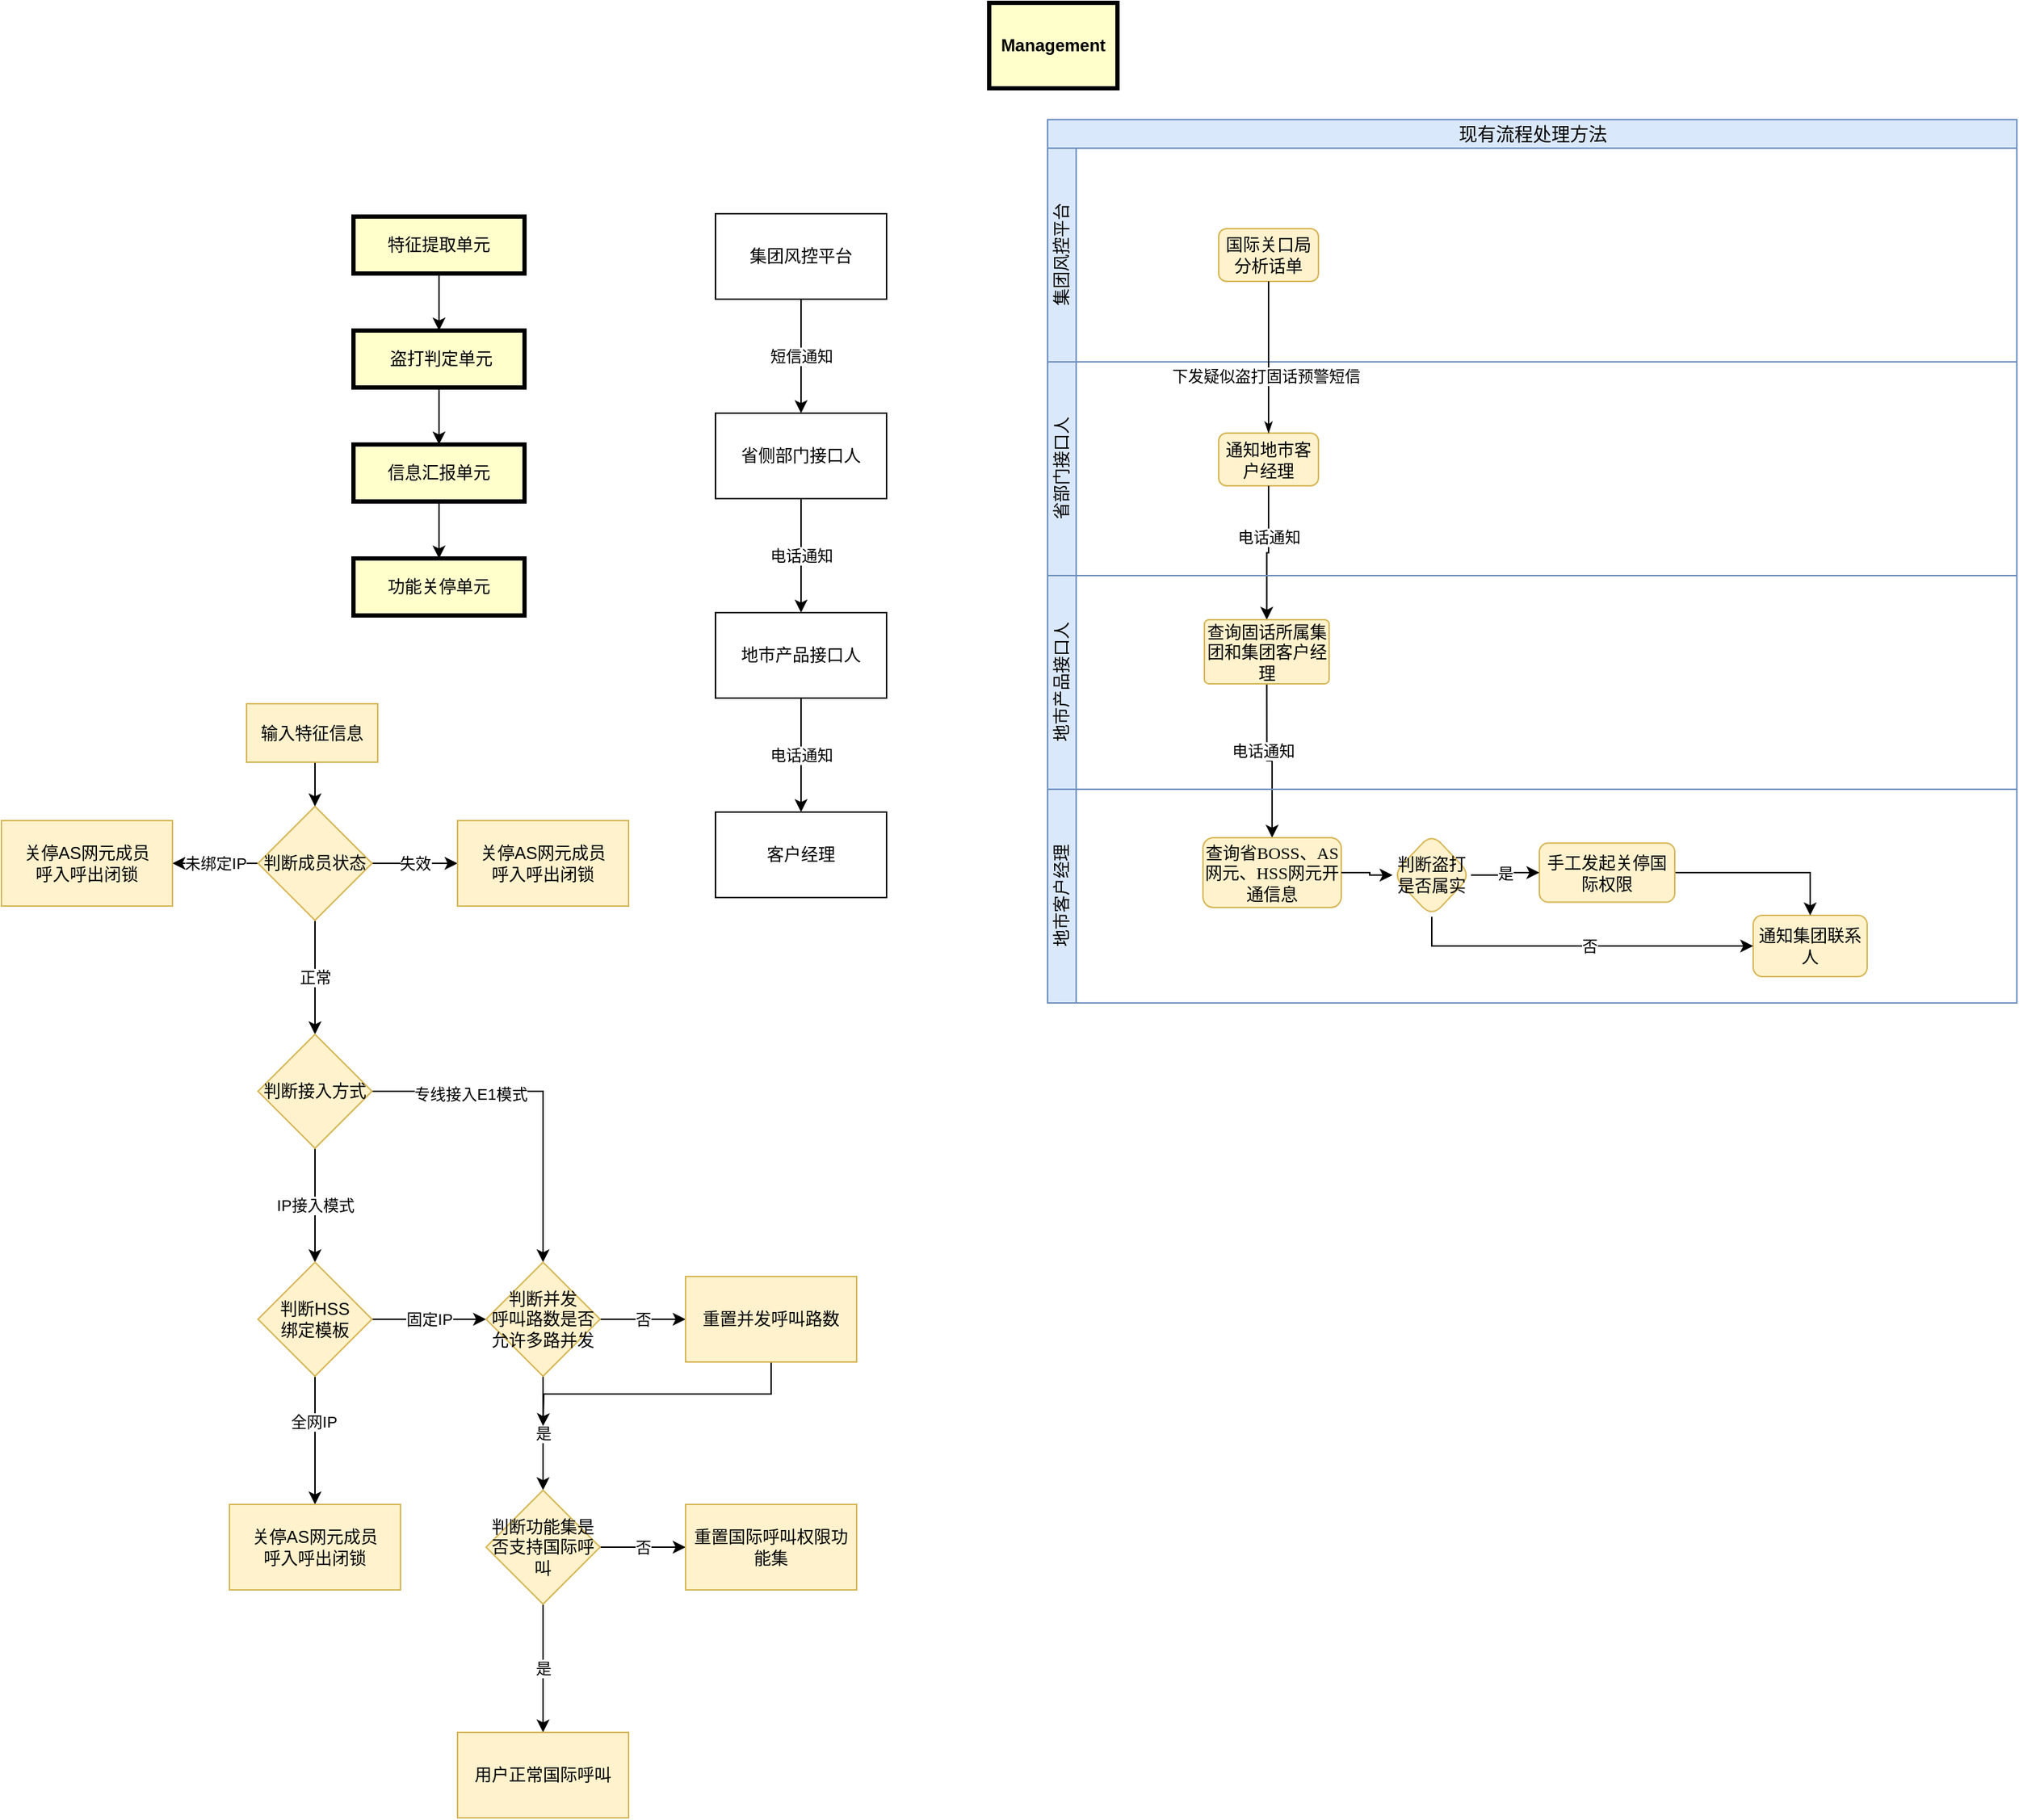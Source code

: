<mxfile version="14.4.8" type="github">
  <diagram name="Page-1" id="c7558073-3199-34d8-9f00-42111426c3f3">
    <mxGraphModel dx="1736" dy="487" grid="0" gridSize="10" guides="1" tooltips="1" connect="1" arrows="1" fold="1" page="1" pageScale="1" pageWidth="826" pageHeight="1169" background="#ffffff" math="0" shadow="0">
      <root>
        <mxCell id="0" />
        <mxCell id="1" parent="0" />
        <mxCell id="12" value="Management" style="whiteSpace=wrap;align=center;verticalAlign=middle;fontStyle=1;strokeWidth=3;fillColor=#FFFFCC" parent="1" vertex="1">
          <mxGeometry x="691" y="60.0" width="90" height="60" as="geometry" />
        </mxCell>
        <mxCell id="9lEx_p70Bkjh4PU-J2n_-98" value="" style="edgeStyle=orthogonalEdgeStyle;rounded=0;orthogonalLoop=1;jettySize=auto;html=1;" edge="1" parent="1" source="9lEx_p70Bkjh4PU-J2n_-96" target="9lEx_p70Bkjh4PU-J2n_-97">
          <mxGeometry relative="1" as="geometry" />
        </mxCell>
        <mxCell id="9lEx_p70Bkjh4PU-J2n_-96" value="特征提取单元" style="whiteSpace=wrap;align=center;verticalAlign=middle;fontStyle=0;strokeWidth=3;fillColor=#FFFFCC" vertex="1" parent="1">
          <mxGeometry x="245" y="210" width="120" height="40" as="geometry" />
        </mxCell>
        <mxCell id="9lEx_p70Bkjh4PU-J2n_-100" value="" style="edgeStyle=orthogonalEdgeStyle;rounded=0;orthogonalLoop=1;jettySize=auto;html=1;" edge="1" parent="1" source="9lEx_p70Bkjh4PU-J2n_-97" target="9lEx_p70Bkjh4PU-J2n_-99">
          <mxGeometry relative="1" as="geometry" />
        </mxCell>
        <mxCell id="9lEx_p70Bkjh4PU-J2n_-97" value="&amp;nbsp;盗打判定单元 " style="whiteSpace=wrap;html=1;fontStyle=0;strokeWidth=3;fillColor=#FFFFCC;" vertex="1" parent="1">
          <mxGeometry x="245" y="290" width="120" height="40" as="geometry" />
        </mxCell>
        <mxCell id="9lEx_p70Bkjh4PU-J2n_-102" value="" style="edgeStyle=orthogonalEdgeStyle;rounded=0;orthogonalLoop=1;jettySize=auto;html=1;" edge="1" parent="1" source="9lEx_p70Bkjh4PU-J2n_-99" target="9lEx_p70Bkjh4PU-J2n_-101">
          <mxGeometry relative="1" as="geometry" />
        </mxCell>
        <mxCell id="9lEx_p70Bkjh4PU-J2n_-99" value="信息汇报单元" style="whiteSpace=wrap;html=1;fontStyle=0;strokeWidth=3;fillColor=#FFFFCC;" vertex="1" parent="1">
          <mxGeometry x="245" y="370" width="120" height="40" as="geometry" />
        </mxCell>
        <mxCell id="9lEx_p70Bkjh4PU-J2n_-101" value="功能关停单元" style="whiteSpace=wrap;html=1;fontStyle=0;strokeWidth=3;fillColor=#FFFFCC;" vertex="1" parent="1">
          <mxGeometry x="245" y="450" width="120" height="40" as="geometry" />
        </mxCell>
        <mxCell id="9lEx_p70Bkjh4PU-J2n_-106" value="短信通知" style="edgeStyle=orthogonalEdgeStyle;rounded=0;orthogonalLoop=1;jettySize=auto;html=1;" edge="1" parent="1" source="9lEx_p70Bkjh4PU-J2n_-104" target="9lEx_p70Bkjh4PU-J2n_-105">
          <mxGeometry relative="1" as="geometry" />
        </mxCell>
        <mxCell id="9lEx_p70Bkjh4PU-J2n_-104" value="集团风控平台" style="rounded=0;whiteSpace=wrap;html=1;" vertex="1" parent="1">
          <mxGeometry x="499" y="208" width="120" height="60" as="geometry" />
        </mxCell>
        <mxCell id="9lEx_p70Bkjh4PU-J2n_-108" value="电话通知" style="edgeStyle=orthogonalEdgeStyle;rounded=0;orthogonalLoop=1;jettySize=auto;html=1;" edge="1" parent="1" source="9lEx_p70Bkjh4PU-J2n_-105" target="9lEx_p70Bkjh4PU-J2n_-107">
          <mxGeometry relative="1" as="geometry" />
        </mxCell>
        <mxCell id="9lEx_p70Bkjh4PU-J2n_-105" value="省侧部门接口人" style="whiteSpace=wrap;html=1;rounded=0;" vertex="1" parent="1">
          <mxGeometry x="499" y="348" width="120" height="60" as="geometry" />
        </mxCell>
        <mxCell id="9lEx_p70Bkjh4PU-J2n_-110" value="电话通知" style="edgeStyle=orthogonalEdgeStyle;rounded=0;orthogonalLoop=1;jettySize=auto;html=1;" edge="1" parent="1" source="9lEx_p70Bkjh4PU-J2n_-107" target="9lEx_p70Bkjh4PU-J2n_-109">
          <mxGeometry relative="1" as="geometry" />
        </mxCell>
        <mxCell id="9lEx_p70Bkjh4PU-J2n_-107" value="地市产品接口人" style="whiteSpace=wrap;html=1;rounded=0;" vertex="1" parent="1">
          <mxGeometry x="499" y="488" width="120" height="60" as="geometry" />
        </mxCell>
        <mxCell id="9lEx_p70Bkjh4PU-J2n_-109" value="客户经理" style="whiteSpace=wrap;html=1;rounded=0;" vertex="1" parent="1">
          <mxGeometry x="499" y="628" width="120" height="60" as="geometry" />
        </mxCell>
        <mxCell id="9lEx_p70Bkjh4PU-J2n_-112" value="正常" style="edgeStyle=orthogonalEdgeStyle;rounded=0;orthogonalLoop=1;jettySize=auto;html=1;" edge="1" parent="1" source="9lEx_p70Bkjh4PU-J2n_-115" target="9lEx_p70Bkjh4PU-J2n_-119">
          <mxGeometry relative="1" as="geometry" />
        </mxCell>
        <mxCell id="9lEx_p70Bkjh4PU-J2n_-113" value="失效" style="edgeStyle=orthogonalEdgeStyle;rounded=0;orthogonalLoop=1;jettySize=auto;html=1;" edge="1" parent="1" source="9lEx_p70Bkjh4PU-J2n_-115" target="9lEx_p70Bkjh4PU-J2n_-120">
          <mxGeometry relative="1" as="geometry" />
        </mxCell>
        <mxCell id="9lEx_p70Bkjh4PU-J2n_-114" value="未绑定IP" style="edgeStyle=orthogonalEdgeStyle;rounded=0;orthogonalLoop=1;jettySize=auto;html=1;" edge="1" parent="1" source="9lEx_p70Bkjh4PU-J2n_-115" target="9lEx_p70Bkjh4PU-J2n_-122">
          <mxGeometry relative="1" as="geometry" />
        </mxCell>
        <mxCell id="9lEx_p70Bkjh4PU-J2n_-115" value="判断成员状态" style="rhombus;whiteSpace=wrap;html=1;fillColor=#fff2cc;strokeColor=#d6b656;" vertex="1" parent="1">
          <mxGeometry x="178" y="624" width="80" height="80" as="geometry" />
        </mxCell>
        <mxCell id="9lEx_p70Bkjh4PU-J2n_-116" value="IP接入模式" style="edgeStyle=orthogonalEdgeStyle;rounded=0;orthogonalLoop=1;jettySize=auto;html=1;" edge="1" parent="1" source="9lEx_p70Bkjh4PU-J2n_-119" target="9lEx_p70Bkjh4PU-J2n_-126">
          <mxGeometry relative="1" as="geometry" />
        </mxCell>
        <mxCell id="9lEx_p70Bkjh4PU-J2n_-117" value="" style="edgeStyle=orthogonalEdgeStyle;rounded=0;orthogonalLoop=1;jettySize=auto;html=1;entryX=0.5;entryY=0;entryDx=0;entryDy=0;" edge="1" parent="1" source="9lEx_p70Bkjh4PU-J2n_-119" target="9lEx_p70Bkjh4PU-J2n_-130">
          <mxGeometry relative="1" as="geometry">
            <mxPoint x="368" y="824" as="targetPoint" />
          </mxGeometry>
        </mxCell>
        <mxCell id="9lEx_p70Bkjh4PU-J2n_-118" value="专线接入E1模式" style="edgeLabel;html=1;align=center;verticalAlign=middle;resizable=0;points=[];" vertex="1" connectable="0" parent="9lEx_p70Bkjh4PU-J2n_-117">
          <mxGeometry x="-0.425" y="-2" relative="1" as="geometry">
            <mxPoint as="offset" />
          </mxGeometry>
        </mxCell>
        <mxCell id="9lEx_p70Bkjh4PU-J2n_-119" value="判断接入方式" style="rhombus;whiteSpace=wrap;html=1;fillColor=#fff2cc;strokeColor=#d6b656;" vertex="1" parent="1">
          <mxGeometry x="178" y="784" width="80" height="80" as="geometry" />
        </mxCell>
        <mxCell id="9lEx_p70Bkjh4PU-J2n_-120" value="&lt;div&gt;关停AS网元成员&lt;/div&gt;&lt;div&gt;呼入呼出闭锁&lt;/div&gt;" style="whiteSpace=wrap;html=1;" vertex="1" parent="1">
          <mxGeometry x="318" y="634" width="120" height="60" as="geometry" />
        </mxCell>
        <mxCell id="9lEx_p70Bkjh4PU-J2n_-121" value="&lt;div&gt;关停AS网元成员&lt;/div&gt;&lt;div&gt;呼入呼出闭锁&lt;/div&gt;" style="whiteSpace=wrap;html=1;fillColor=#fff2cc;strokeColor=#d6b656;" vertex="1" parent="1">
          <mxGeometry x="318" y="634" width="120" height="60" as="geometry" />
        </mxCell>
        <mxCell id="9lEx_p70Bkjh4PU-J2n_-122" value="&lt;div&gt;关停AS网元成员&lt;/div&gt;&lt;div&gt;呼入呼出闭锁&lt;/div&gt;" style="whiteSpace=wrap;html=1;fillColor=#fff2cc;strokeColor=#d6b656;" vertex="1" parent="1">
          <mxGeometry x="-2" y="634" width="120" height="60" as="geometry" />
        </mxCell>
        <mxCell id="9lEx_p70Bkjh4PU-J2n_-123" value="" style="edgeStyle=orthogonalEdgeStyle;rounded=0;orthogonalLoop=1;jettySize=auto;html=1;" edge="1" parent="1" source="9lEx_p70Bkjh4PU-J2n_-126" target="9lEx_p70Bkjh4PU-J2n_-127">
          <mxGeometry relative="1" as="geometry" />
        </mxCell>
        <mxCell id="9lEx_p70Bkjh4PU-J2n_-124" value="全网IP" style="edgeLabel;html=1;align=center;verticalAlign=middle;resizable=0;points=[];" vertex="1" connectable="0" parent="9lEx_p70Bkjh4PU-J2n_-123">
          <mxGeometry x="-0.289" y="-1" relative="1" as="geometry">
            <mxPoint as="offset" />
          </mxGeometry>
        </mxCell>
        <mxCell id="9lEx_p70Bkjh4PU-J2n_-125" value="固定IP" style="edgeStyle=orthogonalEdgeStyle;rounded=0;orthogonalLoop=1;jettySize=auto;html=1;" edge="1" parent="1" source="9lEx_p70Bkjh4PU-J2n_-126" target="9lEx_p70Bkjh4PU-J2n_-130">
          <mxGeometry relative="1" as="geometry" />
        </mxCell>
        <mxCell id="9lEx_p70Bkjh4PU-J2n_-126" value="&lt;div&gt;判断HSS&lt;/div&gt;&lt;div&gt;绑定模板&lt;/div&gt;" style="rhombus;whiteSpace=wrap;html=1;fillColor=#fff2cc;strokeColor=#d6b656;" vertex="1" parent="1">
          <mxGeometry x="178" y="944" width="80" height="80" as="geometry" />
        </mxCell>
        <mxCell id="9lEx_p70Bkjh4PU-J2n_-127" value="&lt;div&gt;关停AS网元成员&lt;/div&gt;&lt;div&gt;呼入呼出闭锁&lt;/div&gt;" style="whiteSpace=wrap;html=1;fillColor=#fff2cc;strokeColor=#d6b656;" vertex="1" parent="1">
          <mxGeometry x="158" y="1114" width="120" height="60" as="geometry" />
        </mxCell>
        <mxCell id="9lEx_p70Bkjh4PU-J2n_-128" value="是" style="edgeStyle=orthogonalEdgeStyle;rounded=0;orthogonalLoop=1;jettySize=auto;html=1;" edge="1" parent="1" source="9lEx_p70Bkjh4PU-J2n_-130" target="9lEx_p70Bkjh4PU-J2n_-133">
          <mxGeometry relative="1" as="geometry" />
        </mxCell>
        <mxCell id="9lEx_p70Bkjh4PU-J2n_-129" value="否" style="edgeStyle=orthogonalEdgeStyle;rounded=0;orthogonalLoop=1;jettySize=auto;html=1;" edge="1" parent="1" source="9lEx_p70Bkjh4PU-J2n_-130" target="9lEx_p70Bkjh4PU-J2n_-136">
          <mxGeometry relative="1" as="geometry" />
        </mxCell>
        <mxCell id="9lEx_p70Bkjh4PU-J2n_-130" value="&lt;div&gt;判断并发&lt;/div&gt;&lt;div&gt;呼叫路数是否允许多路并发&lt;/div&gt;" style="rhombus;whiteSpace=wrap;html=1;fillColor=#fff2cc;strokeColor=#d6b656;" vertex="1" parent="1">
          <mxGeometry x="338" y="944" width="80" height="80" as="geometry" />
        </mxCell>
        <mxCell id="9lEx_p70Bkjh4PU-J2n_-131" value="是" style="edgeStyle=orthogonalEdgeStyle;rounded=0;orthogonalLoop=1;jettySize=auto;html=1;" edge="1" parent="1" source="9lEx_p70Bkjh4PU-J2n_-133" target="9lEx_p70Bkjh4PU-J2n_-134">
          <mxGeometry relative="1" as="geometry" />
        </mxCell>
        <mxCell id="9lEx_p70Bkjh4PU-J2n_-132" value="否" style="edgeStyle=orthogonalEdgeStyle;rounded=0;orthogonalLoop=1;jettySize=auto;html=1;" edge="1" parent="1" source="9lEx_p70Bkjh4PU-J2n_-133" target="9lEx_p70Bkjh4PU-J2n_-137">
          <mxGeometry relative="1" as="geometry" />
        </mxCell>
        <mxCell id="9lEx_p70Bkjh4PU-J2n_-133" value="判断功能集是否支持国际呼叫" style="rhombus;whiteSpace=wrap;html=1;fillColor=#fff2cc;strokeColor=#d6b656;" vertex="1" parent="1">
          <mxGeometry x="338" y="1104" width="80" height="80" as="geometry" />
        </mxCell>
        <mxCell id="9lEx_p70Bkjh4PU-J2n_-134" value="用户正常国际呼叫" style="whiteSpace=wrap;html=1;fillColor=#fff2cc;strokeColor=#d6b656;" vertex="1" parent="1">
          <mxGeometry x="318" y="1274" width="120" height="60" as="geometry" />
        </mxCell>
        <mxCell id="9lEx_p70Bkjh4PU-J2n_-135" style="edgeStyle=orthogonalEdgeStyle;rounded=0;orthogonalLoop=1;jettySize=auto;html=1;exitX=0.5;exitY=1;exitDx=0;exitDy=0;" edge="1" parent="1" source="9lEx_p70Bkjh4PU-J2n_-136">
          <mxGeometry relative="1" as="geometry">
            <mxPoint x="378" y="1059" as="targetPoint" />
          </mxGeometry>
        </mxCell>
        <mxCell id="9lEx_p70Bkjh4PU-J2n_-136" value="重置并发呼叫路数" style="whiteSpace=wrap;html=1;fillColor=#fff2cc;strokeColor=#d6b656;" vertex="1" parent="1">
          <mxGeometry x="478" y="954" width="120" height="60" as="geometry" />
        </mxCell>
        <mxCell id="9lEx_p70Bkjh4PU-J2n_-137" value="重置国际呼叫权限功能集" style="whiteSpace=wrap;html=1;fillColor=#fff2cc;strokeColor=#d6b656;" vertex="1" parent="1">
          <mxGeometry x="478" y="1114" width="120" height="60" as="geometry" />
        </mxCell>
        <mxCell id="9lEx_p70Bkjh4PU-J2n_-138" style="edgeStyle=orthogonalEdgeStyle;rounded=0;orthogonalLoop=1;jettySize=auto;html=1;exitX=0.5;exitY=1;exitDx=0;exitDy=0;entryX=0.5;entryY=0;entryDx=0;entryDy=0;" edge="1" parent="1" source="9lEx_p70Bkjh4PU-J2n_-139" target="9lEx_p70Bkjh4PU-J2n_-115">
          <mxGeometry relative="1" as="geometry" />
        </mxCell>
        <mxCell id="9lEx_p70Bkjh4PU-J2n_-139" value="输入特征信息" style="rounded=0;whiteSpace=wrap;html=1;fillColor=#fff2cc;strokeColor=#d6b656;" vertex="1" parent="1">
          <mxGeometry x="170" y="552" width="92" height="41" as="geometry" />
        </mxCell>
        <mxCell id="9lEx_p70Bkjh4PU-J2n_-140" value="&lt;font style=&quot;font-size: 13px&quot;&gt;现有流程处理方法&lt;/font&gt;" style="swimlane;html=1;childLayout=stackLayout;horizontal=1;startSize=20;horizontalStack=0;rounded=0;shadow=0;labelBackgroundColor=none;strokeWidth=1;fontFamily=Verdana;fontSize=8;align=center;fontStyle=0;fillColor=#dae8fc;strokeColor=#6c8ebf;" vertex="1" parent="1">
          <mxGeometry x="732" y="142" width="680" height="620" as="geometry" />
        </mxCell>
        <mxCell id="9lEx_p70Bkjh4PU-J2n_-141" value="集团风控平台" style="swimlane;html=1;startSize=20;horizontal=0;fontStyle=0;fillColor=#dae8fc;strokeColor=#6c8ebf;" vertex="1" parent="9lEx_p70Bkjh4PU-J2n_-140">
          <mxGeometry y="20" width="680" height="150" as="geometry" />
        </mxCell>
        <mxCell id="9lEx_p70Bkjh4PU-J2n_-142" value="&lt;div style=&quot;font-size: 12px&quot;&gt;&lt;font style=&quot;font-size: 12px&quot;&gt;国际关口局&lt;/font&gt;&lt;/div&gt;&lt;div style=&quot;font-size: 12px&quot;&gt;&lt;font style=&quot;font-size: 12px&quot;&gt;分析话单&lt;/font&gt;&lt;/div&gt;" style="rounded=1;whiteSpace=wrap;html=1;shadow=0;labelBackgroundColor=none;strokeWidth=1;fontFamily=Verdana;fontSize=8;align=center;fontStyle=0;fillColor=#fff2cc;strokeColor=#d6b656;" vertex="1" parent="9lEx_p70Bkjh4PU-J2n_-141">
          <mxGeometry x="120" y="56.5" width="70" height="37" as="geometry" />
        </mxCell>
        <mxCell id="9lEx_p70Bkjh4PU-J2n_-143" value="&lt;div&gt;省部门接口人&lt;/div&gt;" style="swimlane;html=1;startSize=20;horizontal=0;fontStyle=0;fillColor=#dae8fc;strokeColor=#6c8ebf;" vertex="1" parent="9lEx_p70Bkjh4PU-J2n_-140">
          <mxGeometry y="170" width="680" height="150" as="geometry" />
        </mxCell>
        <mxCell id="9lEx_p70Bkjh4PU-J2n_-144" value="&lt;font style=&quot;font-size: 12px&quot;&gt;通知地市客户经理&lt;/font&gt;" style="rounded=1;whiteSpace=wrap;html=1;shadow=0;labelBackgroundColor=none;strokeWidth=1;fontFamily=Verdana;fontSize=8;align=center;fontStyle=0;fillColor=#fff2cc;strokeColor=#d6b656;" vertex="1" parent="9lEx_p70Bkjh4PU-J2n_-143">
          <mxGeometry x="120" y="50.0" width="70" height="37" as="geometry" />
        </mxCell>
        <mxCell id="9lEx_p70Bkjh4PU-J2n_-145" style="edgeStyle=orthogonalEdgeStyle;rounded=0;html=1;labelBackgroundColor=none;startArrow=none;startFill=0;startSize=5;endArrow=classicThin;endFill=1;endSize=5;jettySize=auto;orthogonalLoop=1;strokeWidth=1;fontFamily=Verdana;fontSize=8;fontStyle=0" edge="1" parent="9lEx_p70Bkjh4PU-J2n_-140" source="9lEx_p70Bkjh4PU-J2n_-142" target="9lEx_p70Bkjh4PU-J2n_-144">
          <mxGeometry relative="1" as="geometry" />
        </mxCell>
        <mxCell id="9lEx_p70Bkjh4PU-J2n_-146" value="下发疑似盗打固话预警短信" style="edgeLabel;html=1;align=center;verticalAlign=middle;resizable=0;points=[];" vertex="1" connectable="0" parent="9lEx_p70Bkjh4PU-J2n_-145">
          <mxGeometry x="0.251" y="-2" relative="1" as="geometry">
            <mxPoint as="offset" />
          </mxGeometry>
        </mxCell>
        <mxCell id="9lEx_p70Bkjh4PU-J2n_-147" style="edgeStyle=orthogonalEdgeStyle;rounded=0;orthogonalLoop=1;jettySize=auto;html=1;exitX=0.5;exitY=1;exitDx=0;exitDy=0;" edge="1" parent="9lEx_p70Bkjh4PU-J2n_-140" source="9lEx_p70Bkjh4PU-J2n_-144" target="9lEx_p70Bkjh4PU-J2n_-152">
          <mxGeometry relative="1" as="geometry" />
        </mxCell>
        <mxCell id="9lEx_p70Bkjh4PU-J2n_-148" value="电话通知" style="edgeLabel;html=1;align=center;verticalAlign=middle;resizable=0;points=[];" vertex="1" connectable="0" parent="9lEx_p70Bkjh4PU-J2n_-147">
          <mxGeometry x="-0.249" relative="1" as="geometry">
            <mxPoint as="offset" />
          </mxGeometry>
        </mxCell>
        <mxCell id="9lEx_p70Bkjh4PU-J2n_-149" style="edgeStyle=orthogonalEdgeStyle;rounded=0;orthogonalLoop=1;jettySize=auto;html=1;exitX=0.5;exitY=1;exitDx=0;exitDy=0;" edge="1" parent="9lEx_p70Bkjh4PU-J2n_-140" source="9lEx_p70Bkjh4PU-J2n_-152" target="9lEx_p70Bkjh4PU-J2n_-154">
          <mxGeometry relative="1" as="geometry" />
        </mxCell>
        <mxCell id="9lEx_p70Bkjh4PU-J2n_-150" value="电话通知" style="edgeLabel;html=1;align=center;verticalAlign=middle;resizable=0;points=[];" vertex="1" connectable="0" parent="9lEx_p70Bkjh4PU-J2n_-149">
          <mxGeometry x="-0.168" y="-3" relative="1" as="geometry">
            <mxPoint as="offset" />
          </mxGeometry>
        </mxCell>
        <mxCell id="9lEx_p70Bkjh4PU-J2n_-151" value="地市产品接口人" style="swimlane;html=1;startSize=20;horizontal=0;fontStyle=0;fillColor=#dae8fc;strokeColor=#6c8ebf;" vertex="1" parent="9lEx_p70Bkjh4PU-J2n_-140">
          <mxGeometry y="320" width="680" height="150" as="geometry" />
        </mxCell>
        <mxCell id="9lEx_p70Bkjh4PU-J2n_-152" value="&lt;font style=&quot;font-size: 12px&quot;&gt;查询固话所属集团和集团客户经理&lt;/font&gt;" style="rounded=1;whiteSpace=wrap;html=1;shadow=0;labelBackgroundColor=none;strokeWidth=1;fontFamily=Verdana;fontSize=8;align=center;fontStyle=0;arcSize=7;fillColor=#fff2cc;strokeColor=#d6b656;" vertex="1" parent="9lEx_p70Bkjh4PU-J2n_-151">
          <mxGeometry x="110" y="31" width="87.5" height="45" as="geometry" />
        </mxCell>
        <mxCell id="9lEx_p70Bkjh4PU-J2n_-153" value="地市客户经理" style="swimlane;html=1;startSize=20;horizontal=0;fontStyle=0;fillColor=#dae8fc;strokeColor=#6c8ebf;" vertex="1" parent="9lEx_p70Bkjh4PU-J2n_-140">
          <mxGeometry y="470" width="680" height="150" as="geometry">
            <mxRectangle y="470" width="680" height="20" as="alternateBounds" />
          </mxGeometry>
        </mxCell>
        <mxCell id="9lEx_p70Bkjh4PU-J2n_-154" value="&lt;font style=&quot;font-size: 12px&quot;&gt;查询省BOSS、AS网元、HSS网元开通信息&lt;/font&gt;" style="rounded=1;whiteSpace=wrap;html=1;shadow=0;labelBackgroundColor=none;strokeWidth=1;fontFamily=Verdana;fontSize=8;align=center;fontStyle=0;fillColor=#fff2cc;strokeColor=#d6b656;" vertex="1" parent="9lEx_p70Bkjh4PU-J2n_-153">
          <mxGeometry x="109" y="34" width="97" height="49" as="geometry" />
        </mxCell>
        <mxCell id="9lEx_p70Bkjh4PU-J2n_-155" value="&lt;font style=&quot;font-size: 12px&quot;&gt;通知集团联系人&lt;/font&gt;" style="whiteSpace=wrap;html=1;rounded=1;shadow=0;fontFamily=Verdana;fontSize=8;fontStyle=0;strokeWidth=1;fillColor=#fff2cc;strokeColor=#d6b656;" vertex="1" parent="9lEx_p70Bkjh4PU-J2n_-153">
          <mxGeometry x="495" y="88.5" width="80" height="43" as="geometry" />
        </mxCell>
        <mxCell id="9lEx_p70Bkjh4PU-J2n_-156" style="edgeStyle=orthogonalEdgeStyle;rounded=0;orthogonalLoop=1;jettySize=auto;html=1;exitX=1;exitY=0.5;exitDx=0;exitDy=0;entryX=0.5;entryY=0;entryDx=0;entryDy=0;" edge="1" parent="9lEx_p70Bkjh4PU-J2n_-153" source="9lEx_p70Bkjh4PU-J2n_-157" target="9lEx_p70Bkjh4PU-J2n_-155">
          <mxGeometry relative="1" as="geometry" />
        </mxCell>
        <mxCell id="9lEx_p70Bkjh4PU-J2n_-157" value="&lt;font style=&quot;font-size: 12px&quot;&gt;手工发起关停国际权限&lt;/font&gt;" style="whiteSpace=wrap;html=1;rounded=1;shadow=0;fontFamily=Verdana;fontSize=8;fontStyle=0;strokeWidth=1;fillColor=#fff2cc;strokeColor=#d6b656;" vertex="1" parent="9lEx_p70Bkjh4PU-J2n_-153">
          <mxGeometry x="345" y="37.75" width="95" height="41.5" as="geometry" />
        </mxCell>
        <mxCell id="9lEx_p70Bkjh4PU-J2n_-158" style="edgeStyle=orthogonalEdgeStyle;rounded=0;orthogonalLoop=1;jettySize=auto;html=1;exitX=0.5;exitY=1;exitDx=0;exitDy=0;" edge="1" parent="1" source="9lEx_p70Bkjh4PU-J2n_-161" target="9lEx_p70Bkjh4PU-J2n_-155">
          <mxGeometry relative="1" as="geometry" />
        </mxCell>
        <mxCell id="9lEx_p70Bkjh4PU-J2n_-159" value="否" style="edgeLabel;html=1;align=center;verticalAlign=middle;resizable=0;points=[];" vertex="1" connectable="0" parent="9lEx_p70Bkjh4PU-J2n_-158">
          <mxGeometry x="-0.464" relative="1" as="geometry">
            <mxPoint x="64.83" as="offset" />
          </mxGeometry>
        </mxCell>
        <mxCell id="9lEx_p70Bkjh4PU-J2n_-160" value="是" style="edgeStyle=orthogonalEdgeStyle;rounded=0;orthogonalLoop=1;jettySize=auto;html=1;" edge="1" parent="1" source="9lEx_p70Bkjh4PU-J2n_-161" target="9lEx_p70Bkjh4PU-J2n_-157">
          <mxGeometry relative="1" as="geometry" />
        </mxCell>
        <mxCell id="9lEx_p70Bkjh4PU-J2n_-161" value="&lt;font style=&quot;font-size: 12px&quot;&gt;判断盗打是否属实&lt;/font&gt;" style="rhombus;whiteSpace=wrap;html=1;rounded=1;shadow=0;fontFamily=Verdana;fontSize=8;fontStyle=0;strokeWidth=1;fillColor=#fff2cc;strokeColor=#d6b656;" vertex="1" parent="1">
          <mxGeometry x="974" y="643" width="55" height="58.5" as="geometry" />
        </mxCell>
        <mxCell id="9lEx_p70Bkjh4PU-J2n_-162" value="" style="edgeStyle=orthogonalEdgeStyle;rounded=0;orthogonalLoop=1;jettySize=auto;html=1;" edge="1" parent="1" source="9lEx_p70Bkjh4PU-J2n_-154" target="9lEx_p70Bkjh4PU-J2n_-161">
          <mxGeometry relative="1" as="geometry" />
        </mxCell>
      </root>
    </mxGraphModel>
  </diagram>
</mxfile>
